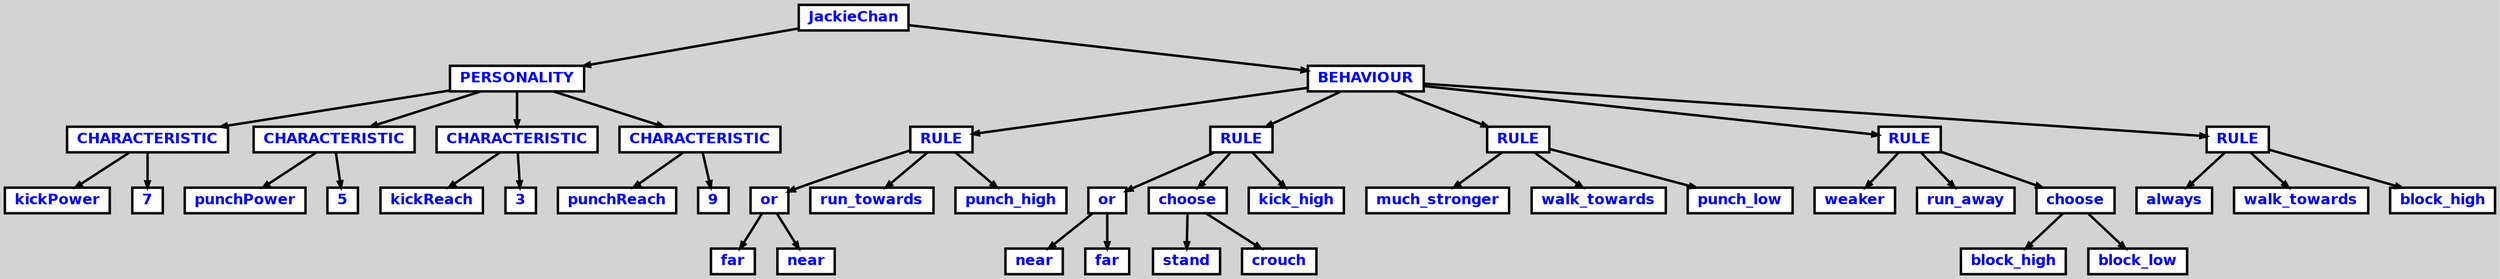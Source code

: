 digraph {

	ordering=out;
	ranksep=.4;
	bgcolor="lightgrey"; node [shape=box, fixedsize=false, fontsize=12, fontname="Helvetica-bold", fontcolor="blue"
		width=.25, height=.25, color="black", fillcolor="white", style="filled, solid, bold"];
	edge [arrowsize=.5, color="black", style="bold"]

  n0 [label="JackieChan"];
  n1 [label="PERSONALITY"];
  n1 [label="PERSONALITY"];
  n2 [label="CHARACTERISTIC"];
  n2 [label="CHARACTERISTIC"];
  n3 [label="kickPower"];
  n4 [label="7"];
  n5 [label="CHARACTERISTIC"];
  n5 [label="CHARACTERISTIC"];
  n6 [label="punchPower"];
  n7 [label="5"];
  n8 [label="CHARACTERISTIC"];
  n8 [label="CHARACTERISTIC"];
  n9 [label="kickReach"];
  n10 [label="3"];
  n11 [label="CHARACTERISTIC"];
  n11 [label="CHARACTERISTIC"];
  n12 [label="punchReach"];
  n13 [label="9"];
  n14 [label="BEHAVIOUR"];
  n14 [label="BEHAVIOUR"];
  n15 [label="RULE"];
  n15 [label="RULE"];
  n16 [label="or"];
  n16 [label="or"];
  n17 [label="far"];
  n18 [label="near"];
  n19 [label="run_towards"];
  n20 [label="punch_high"];
  n21 [label="RULE"];
  n21 [label="RULE"];
  n22 [label="or"];
  n22 [label="or"];
  n23 [label="near"];
  n24 [label="far"];
  n25 [label="choose"];
  n25 [label="choose"];
  n26 [label="stand"];
  n27 [label="crouch"];
  n28 [label="kick_high"];
  n29 [label="RULE"];
  n29 [label="RULE"];
  n30 [label="much_stronger"];
  n31 [label="walk_towards"];
  n32 [label="punch_low"];
  n33 [label="RULE"];
  n33 [label="RULE"];
  n34 [label="weaker"];
  n35 [label="run_away"];
  n36 [label="choose"];
  n36 [label="choose"];
  n37 [label="block_high"];
  n38 [label="block_low"];
  n39 [label="RULE"];
  n39 [label="RULE"];
  n40 [label="always"];
  n41 [label="walk_towards"];
  n42 [label="block_high"];

  n0 -> n1 // "JackieChan" -> "PERSONALITY"
  n1 -> n2 // "PERSONALITY" -> "CHARACTERISTIC"
  n2 -> n3 // "CHARACTERISTIC" -> "kickPower"
  n2 -> n4 // "CHARACTERISTIC" -> "7"
  n1 -> n5 // "PERSONALITY" -> "CHARACTERISTIC"
  n5 -> n6 // "CHARACTERISTIC" -> "punchPower"
  n5 -> n7 // "CHARACTERISTIC" -> "5"
  n1 -> n8 // "PERSONALITY" -> "CHARACTERISTIC"
  n8 -> n9 // "CHARACTERISTIC" -> "kickReach"
  n8 -> n10 // "CHARACTERISTIC" -> "3"
  n1 -> n11 // "PERSONALITY" -> "CHARACTERISTIC"
  n11 -> n12 // "CHARACTERISTIC" -> "punchReach"
  n11 -> n13 // "CHARACTERISTIC" -> "9"
  n0 -> n14 // "JackieChan" -> "BEHAVIOUR"
  n14 -> n15 // "BEHAVIOUR" -> "RULE"
  n15 -> n16 // "RULE" -> "or"
  n16 -> n17 // "or" -> "far"
  n16 -> n18 // "or" -> "near"
  n15 -> n19 // "RULE" -> "run_towards"
  n15 -> n20 // "RULE" -> "punch_high"
  n14 -> n21 // "BEHAVIOUR" -> "RULE"
  n21 -> n22 // "RULE" -> "or"
  n22 -> n23 // "or" -> "near"
  n22 -> n24 // "or" -> "far"
  n21 -> n25 // "RULE" -> "choose"
  n25 -> n26 // "choose" -> "stand"
  n25 -> n27 // "choose" -> "crouch"
  n21 -> n28 // "RULE" -> "kick_high"
  n14 -> n29 // "BEHAVIOUR" -> "RULE"
  n29 -> n30 // "RULE" -> "much_stronger"
  n29 -> n31 // "RULE" -> "walk_towards"
  n29 -> n32 // "RULE" -> "punch_low"
  n14 -> n33 // "BEHAVIOUR" -> "RULE"
  n33 -> n34 // "RULE" -> "weaker"
  n33 -> n35 // "RULE" -> "run_away"
  n33 -> n36 // "RULE" -> "choose"
  n36 -> n37 // "choose" -> "block_high"
  n36 -> n38 // "choose" -> "block_low"
  n14 -> n39 // "BEHAVIOUR" -> "RULE"
  n39 -> n40 // "RULE" -> "always"
  n39 -> n41 // "RULE" -> "walk_towards"
  n39 -> n42 // "RULE" -> "block_high"

}
